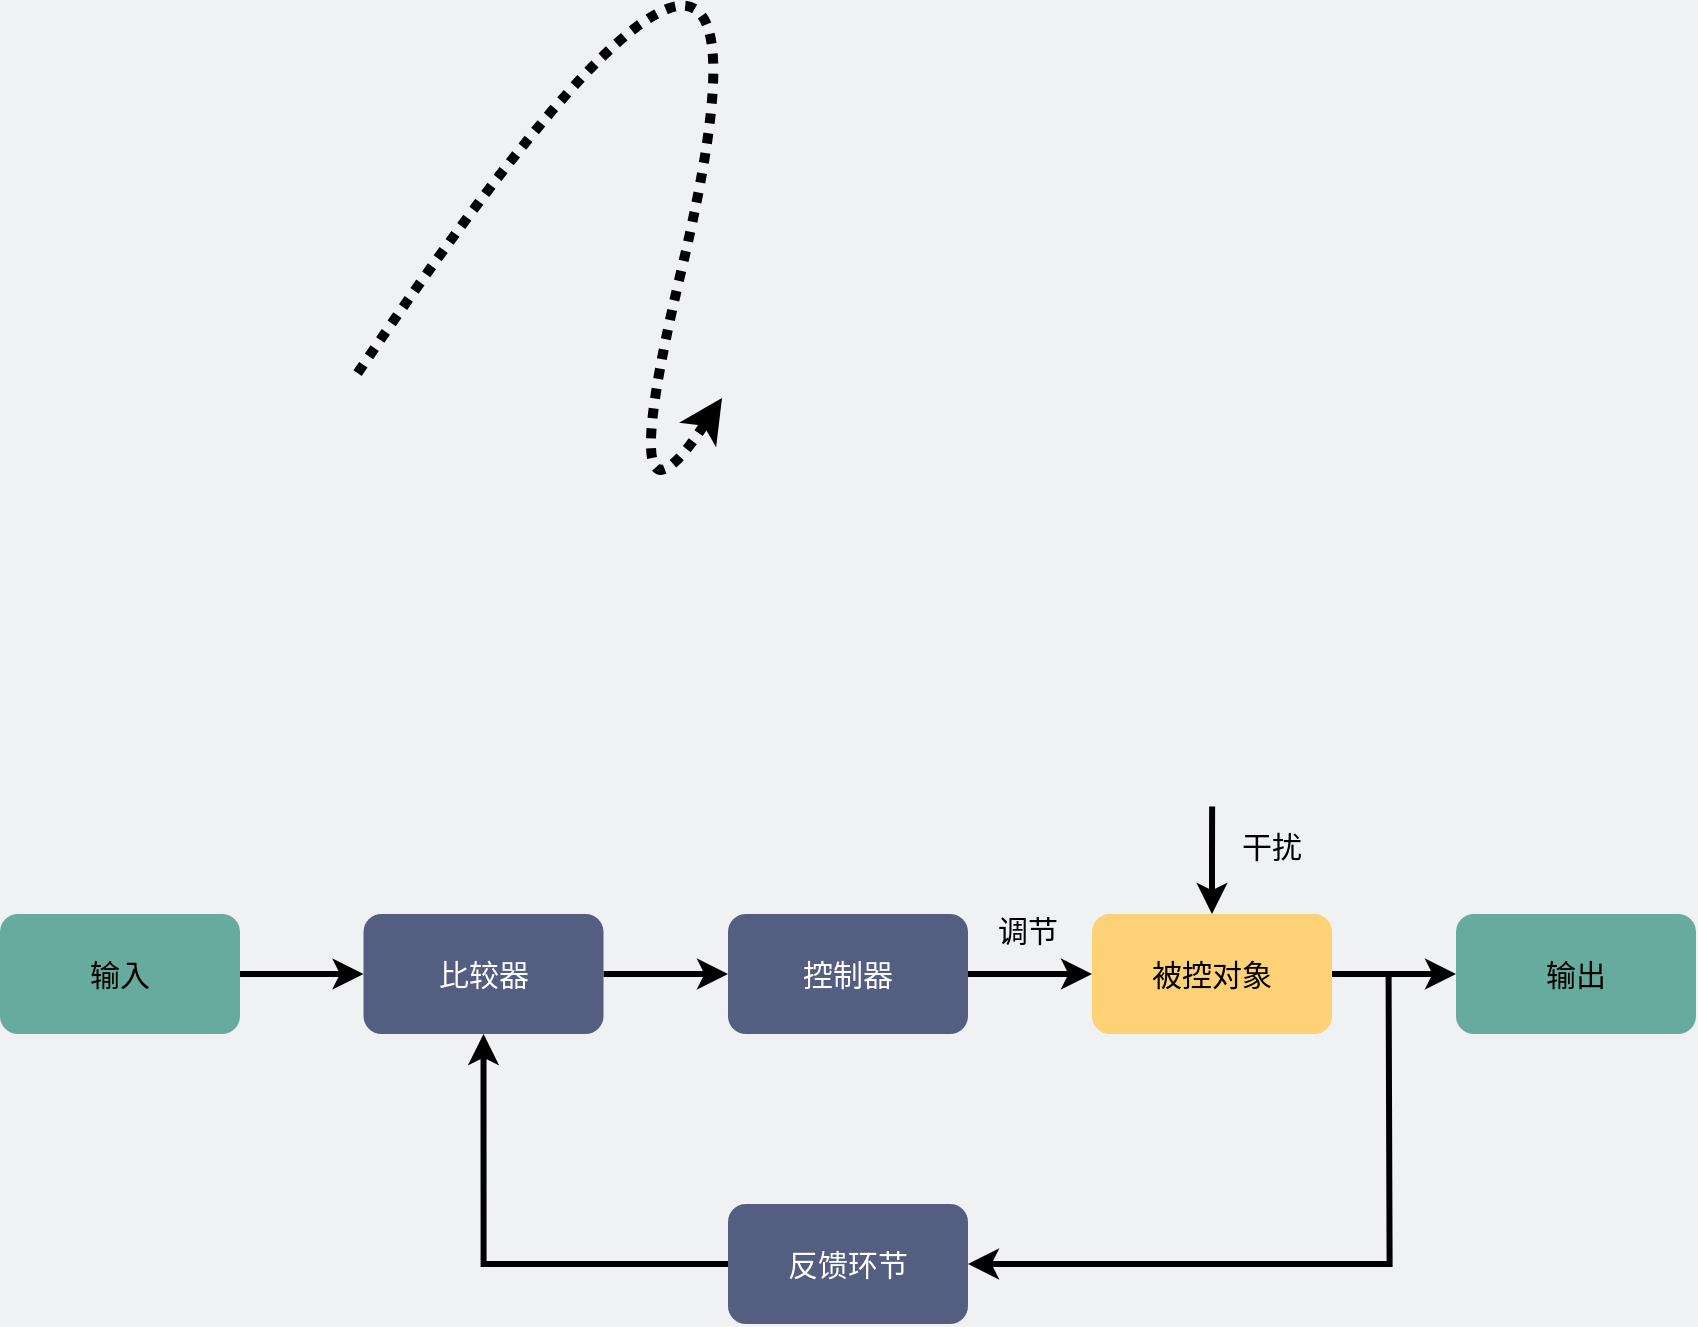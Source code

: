 <mxfile version="16.5.2" type="github"><diagram id="Lof0R5rhfGAX3NdKyFyQ" name="Page-1"><mxGraphModel dx="1556" dy="26" grid="0" gridSize="10" guides="1" tooltips="1" connect="1" arrows="1" fold="1" page="1" pageScale="1" pageWidth="1000" pageHeight="400" background="#EFF1F3" math="0" shadow="0"><root><mxCell id="0"/><mxCell id="1" parent="0"/><mxCell id="jft_UB1_TuQkSTq4L1ZP-5" style="edgeStyle=orthogonalEdgeStyle;rounded=0;orthogonalLoop=1;jettySize=auto;html=1;exitX=1;exitY=0.5;exitDx=0;exitDy=0;entryX=0;entryY=0.5;entryDx=0;entryDy=0;strokeWidth=3;" edge="1" parent="1" source="U5H95pQ-bFL1ZXfvbdUM-4" target="lHOGtCii_1D8-ynuGwen-3"><mxGeometry relative="1" as="geometry"/></mxCell><mxCell id="U5H95pQ-bFL1ZXfvbdUM-4" value="控制器" style="rounded=1;whiteSpace=wrap;html=1;fillColor=#535E80;fontSize=15;strokeColor=none;fontColor=#FFFFFF;" parent="1" vertex="1"><mxGeometry x="438" y="926" width="120" height="60" as="geometry"/></mxCell><mxCell id="jft_UB1_TuQkSTq4L1ZP-8" style="edgeStyle=orthogonalEdgeStyle;rounded=0;orthogonalLoop=1;jettySize=auto;html=1;exitX=1;exitY=0.5;exitDx=0;exitDy=0;entryX=0;entryY=0.5;entryDx=0;entryDy=0;strokeWidth=3;" edge="1" parent="1" source="lHOGtCii_1D8-ynuGwen-3" target="jft_UB1_TuQkSTq4L1ZP-7"><mxGeometry relative="1" as="geometry"/></mxCell><mxCell id="jft_UB1_TuQkSTq4L1ZP-13" style="edgeStyle=orthogonalEdgeStyle;rounded=0;orthogonalLoop=1;jettySize=auto;html=1;exitX=0.5;exitY=0;exitDx=0;exitDy=0;fontColor=#FFFFFF;startArrow=classic;startFill=1;endArrow=none;endFill=0;strokeWidth=3;" edge="1" parent="1" source="lHOGtCii_1D8-ynuGwen-3"><mxGeometry relative="1" as="geometry"><mxPoint x="680.059" y="872.294" as="targetPoint"/></mxGeometry></mxCell><mxCell id="lHOGtCii_1D8-ynuGwen-3" value="被控对象" style="rounded=1;whiteSpace=wrap;html=1;fillColor=#FDD276;fontSize=15;strokeColor=none;" parent="1" vertex="1"><mxGeometry x="620" y="926" width="120" height="60" as="geometry"/></mxCell><mxCell id="lHOGtCii_1D8-ynuGwen-15" value="" style="curved=1;endArrow=classic;html=1;dashed=1;dashPattern=1 1;fontSize=15;strokeWidth=5;fillColor=#67AB9F;exitX=0.847;exitY=-0.121;exitDx=0;exitDy=0;exitPerimeter=0;" parent="1" target="wdfUIwA4EHPiVqjbUW1X-13" edge="1"><mxGeometry width="50" height="50" relative="1" as="geometry"><mxPoint x="252.798" y="655.58" as="sourcePoint"/><mxPoint x="435" y="668" as="targetPoint"/><Array as="points"><mxPoint x="365" y="490"/><mxPoint x="450" y="457"/><mxPoint x="379" y="753"/></Array></mxGeometry></mxCell><mxCell id="jft_UB1_TuQkSTq4L1ZP-4" style="edgeStyle=orthogonalEdgeStyle;rounded=0;orthogonalLoop=1;jettySize=auto;html=1;exitX=1;exitY=0.5;exitDx=0;exitDy=0;entryX=0;entryY=0.5;entryDx=0;entryDy=0;strokeWidth=3;fontColor=#FFFFFF;" edge="1" parent="1" source="jft_UB1_TuQkSTq4L1ZP-3" target="U5H95pQ-bFL1ZXfvbdUM-4"><mxGeometry relative="1" as="geometry"/></mxCell><mxCell id="jft_UB1_TuQkSTq4L1ZP-3" value="比较器" style="rounded=1;whiteSpace=wrap;html=1;fillColor=#535E80;fontSize=15;strokeColor=none;fontColor=#FFFFFF;" vertex="1" parent="1"><mxGeometry x="255.75" y="926" width="120" height="60" as="geometry"/></mxCell><mxCell id="jft_UB1_TuQkSTq4L1ZP-9" style="edgeStyle=orthogonalEdgeStyle;rounded=0;orthogonalLoop=1;jettySize=auto;html=1;exitX=1;exitY=0.5;exitDx=0;exitDy=0;fontColor=#FFFFFF;strokeWidth=3;" edge="1" parent="1" source="jft_UB1_TuQkSTq4L1ZP-6" target="jft_UB1_TuQkSTq4L1ZP-3"><mxGeometry relative="1" as="geometry"/></mxCell><mxCell id="jft_UB1_TuQkSTq4L1ZP-6" value="输入" style="rounded=1;whiteSpace=wrap;html=1;fillColor=#67AB9F;fontSize=15;strokeColor=none;" vertex="1" parent="1"><mxGeometry x="74" y="926" width="120" height="60" as="geometry"/></mxCell><mxCell id="jft_UB1_TuQkSTq4L1ZP-7" value="输出" style="rounded=1;whiteSpace=wrap;html=1;fillColor=#67AB9F;fontSize=15;strokeColor=none;" vertex="1" parent="1"><mxGeometry x="802" y="926" width="120" height="60" as="geometry"/></mxCell><mxCell id="jft_UB1_TuQkSTq4L1ZP-11" style="edgeStyle=orthogonalEdgeStyle;rounded=0;orthogonalLoop=1;jettySize=auto;html=1;exitX=1;exitY=0.5;exitDx=0;exitDy=0;fontColor=#FFFFFF;strokeWidth=3;startArrow=classic;startFill=1;endArrow=none;endFill=0;" edge="1" parent="1" source="jft_UB1_TuQkSTq4L1ZP-10"><mxGeometry relative="1" as="geometry"><mxPoint x="768.294" y="955.824" as="targetPoint"/></mxGeometry></mxCell><mxCell id="jft_UB1_TuQkSTq4L1ZP-12" style="edgeStyle=orthogonalEdgeStyle;rounded=0;orthogonalLoop=1;jettySize=auto;html=1;exitX=0;exitY=0.5;exitDx=0;exitDy=0;entryX=0.5;entryY=1;entryDx=0;entryDy=0;fontColor=#FFFFFF;startArrow=none;startFill=0;endArrow=classic;endFill=1;strokeWidth=3;" edge="1" parent="1" source="jft_UB1_TuQkSTq4L1ZP-10" target="jft_UB1_TuQkSTq4L1ZP-3"><mxGeometry relative="1" as="geometry"/></mxCell><mxCell id="jft_UB1_TuQkSTq4L1ZP-10" value="反馈环节" style="rounded=1;whiteSpace=wrap;html=1;fillColor=#535E80;fontSize=15;strokeColor=none;fontColor=#FFFFFF;" vertex="1" parent="1"><mxGeometry x="438" y="1071" width="120" height="60" as="geometry"/></mxCell><mxCell id="jft_UB1_TuQkSTq4L1ZP-15" value="&lt;span style=&quot;font-size: 15px&quot;&gt;干扰&lt;/span&gt;" style="text;html=1;strokeColor=none;fillColor=none;align=center;verticalAlign=middle;whiteSpace=wrap;rounded=0;fontSize=36;fontColor=#000000;" vertex="1" parent="1"><mxGeometry x="680" y="870" width="60" height="30" as="geometry"/></mxCell><mxCell id="jft_UB1_TuQkSTq4L1ZP-16" value="调节" style="text;html=1;strokeColor=none;fillColor=none;align=center;verticalAlign=middle;whiteSpace=wrap;rounded=0;fontSize=15;fontColor=#000000;" vertex="1" parent="1"><mxGeometry x="558" y="919" width="60" height="30" as="geometry"/></mxCell></root></mxGraphModel></diagram></mxfile>